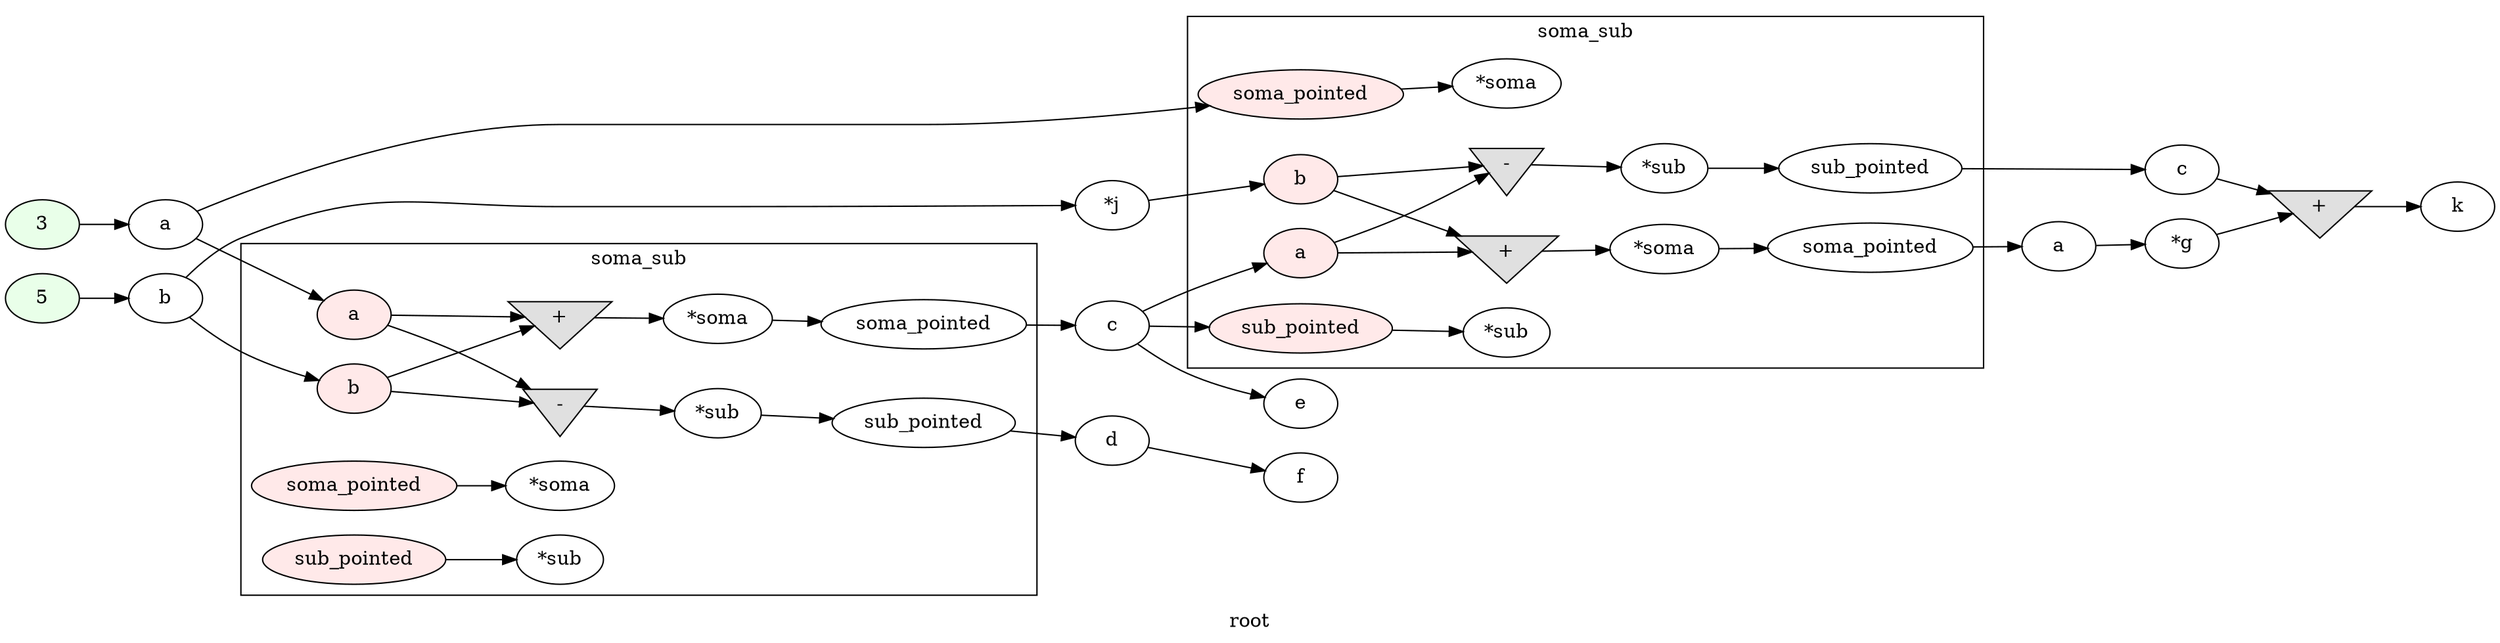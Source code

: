 digraph G
{
rankdir=LR;
label = "root";
	node_000013 [ label = "3", style=filled, fillcolor="#E9FFE9", startingline=10 ]
	node_000014 [ label = "a", startingline=10 ]
	node_000015 [ label = "5", style=filled, fillcolor="#E9FFE9", startingline=11 ]
	node_000016 [ label = "b", startingline=11 ]
	node_000029 [ label = "c", startingline=13 ]
	node_000030 [ label = "d", startingline=13 ]
	node_000031 [ label = "e", startingline=14 ]
	node_000032 [ label = "f", startingline=15 ]
	node_000033 [ label = "*j", startingline=20 ]
	node_000046 [ label = "a", startingline=20 ]
	node_000047 [ label = "c", startingline=20 ]
	node_000048 [ label = "*g", startingline=21 ]
	node_000049 [ label = "+", shape=invtriangle, style=filled, fillcolor="#E0E0E0", startingline=21 ]
	node_000050 [ label = "k", startingline=21 ]
subgraph cluster_1 {
label = "soma_sub";
parent = "root";
startingline = 13;
	node_000017 [ label = "a", style=filled, fillcolor="#FFE9E9", startingline=2 ]
	node_000018 [ label = "b", style=filled, fillcolor="#FFE9E9", startingline=2 ]
	node_000019 [ label = "soma_pointed", style=filled, fillcolor="#FFE9E9", startingline=2 ]
	node_000020 [ label = "sub_pointed", style=filled, fillcolor="#FFE9E9", startingline=2 ]
	node_000021 [ label = "+", shape=invtriangle, style=filled, fillcolor="#E0E0E0", startingline=4 ]
	node_000022 [ label = "*soma", startingline=4 ]
	node_000023 [ label = "*soma", startingline=4 ]
	node_000024 [ label = "soma_pointed", startingline=4 ]
	node_000025 [ label = "-", shape=invtriangle, style=filled, fillcolor="#E0E0E0", startingline=5 ]
	node_000026 [ label = "*sub", startingline=5 ]
	node_000027 [ label = "*sub", startingline=5 ]
	node_000028 [ label = "sub_pointed", startingline=5 ]
}
subgraph cluster_2 {
label = "soma_sub";
parent = "root";
startingline = 20;
	node_000034 [ label = "a", style=filled, fillcolor="#FFE9E9", startingline=2 ]
	node_000035 [ label = "b", style=filled, fillcolor="#FFE9E9", startingline=2 ]
	node_000036 [ label = "soma_pointed", style=filled, fillcolor="#FFE9E9", startingline=2 ]
	node_000037 [ label = "sub_pointed", style=filled, fillcolor="#FFE9E9", startingline=2 ]
	node_000038 [ label = "+", shape=invtriangle, style=filled, fillcolor="#E0E0E0", startingline=4 ]
	node_000039 [ label = "*soma", startingline=4 ]
	node_000040 [ label = "*soma", startingline=4 ]
	node_000041 [ label = "soma_pointed", startingline=4 ]
	node_000042 [ label = "-", shape=invtriangle, style=filled, fillcolor="#E0E0E0", startingline=5 ]
	node_000043 [ label = "*sub", startingline=5 ]
	node_000044 [ label = "*sub", startingline=5 ]
	node_000045 [ label = "sub_pointed", startingline=5 ]
}
	node_000013 -> node_000014
	node_000014 -> node_000017
	node_000014 -> node_000036
	node_000015 -> node_000016
	node_000016 -> node_000018
	node_000016 -> node_000033
	node_000029 -> node_000031
	node_000029 -> node_000034
	node_000029 -> node_000037
	node_000030 -> node_000032
	node_000033 -> node_000035
	node_000046 -> node_000048
	node_000047 -> node_000049
	node_000048 -> node_000049
	node_000049 -> node_000050
	node_000017 -> node_000021
	node_000017 -> node_000025
	node_000018 -> node_000021
	node_000018 -> node_000025
	node_000019 -> node_000023
	node_000020 -> node_000027
	node_000021 -> node_000022
	node_000022 -> node_000024
	node_000024 -> node_000029
	node_000025 -> node_000026
	node_000026 -> node_000028
	node_000028 -> node_000030
	node_000034 -> node_000038
	node_000034 -> node_000042
	node_000035 -> node_000038
	node_000035 -> node_000042
	node_000036 -> node_000040
	node_000037 -> node_000044
	node_000038 -> node_000039
	node_000039 -> node_000041
	node_000041 -> node_000046
	node_000042 -> node_000043
	node_000043 -> node_000045
	node_000045 -> node_000047
}
